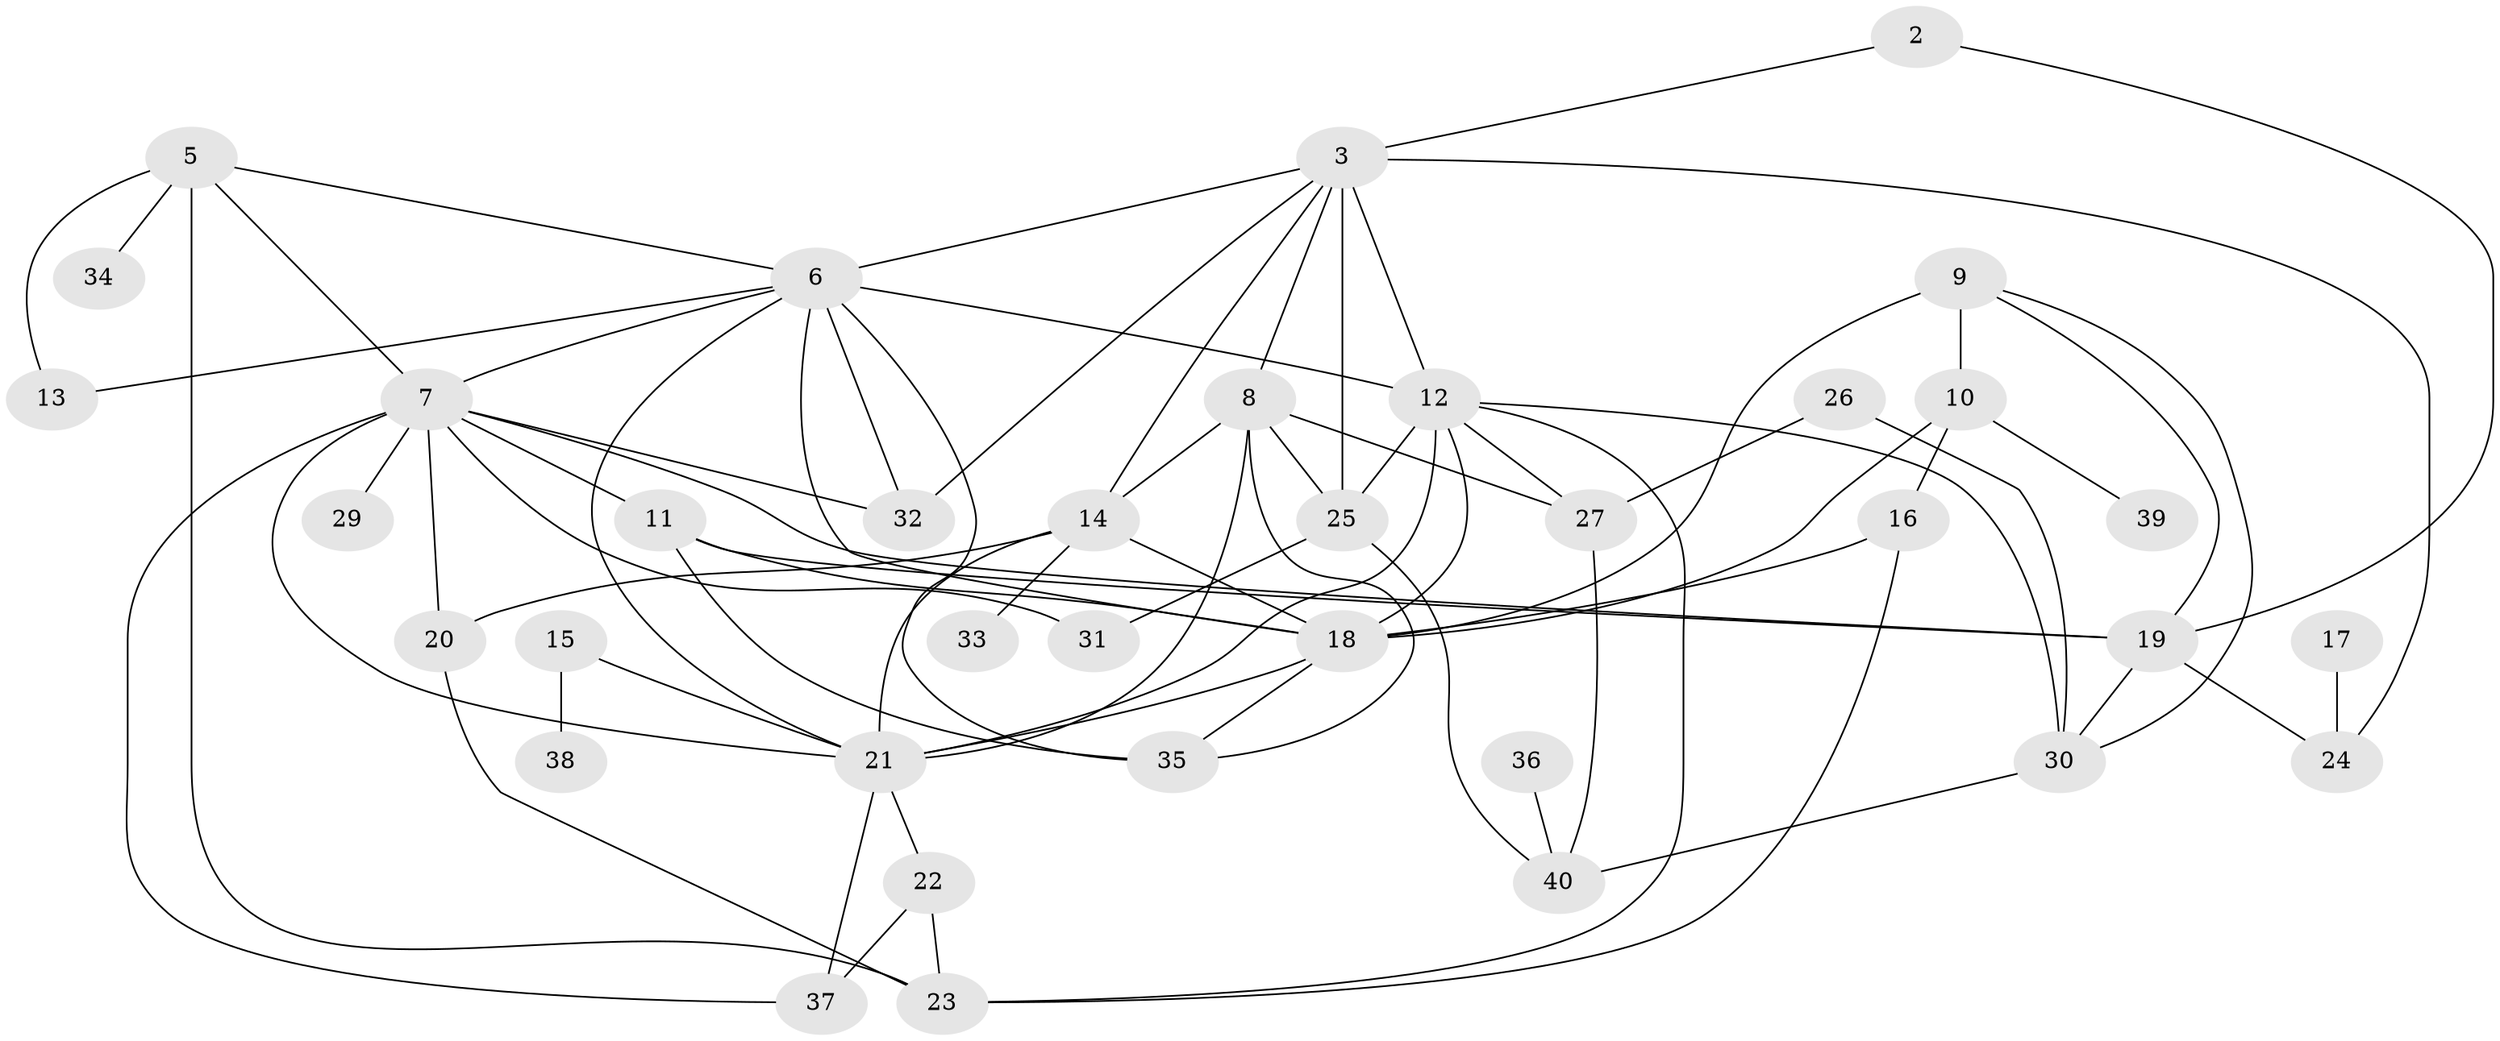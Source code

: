 // original degree distribution, {0: 0.0379746835443038, 2: 0.20253164556962025, 3: 0.27848101265822783, 5: 0.0759493670886076, 4: 0.189873417721519, 1: 0.11392405063291139, 6: 0.08860759493670886, 7: 0.012658227848101266}
// Generated by graph-tools (version 1.1) at 2025/33/03/09/25 02:33:30]
// undirected, 37 vertices, 75 edges
graph export_dot {
graph [start="1"]
  node [color=gray90,style=filled];
  2;
  3;
  5;
  6;
  7;
  8;
  9;
  10;
  11;
  12;
  13;
  14;
  15;
  16;
  17;
  18;
  19;
  20;
  21;
  22;
  23;
  24;
  25;
  26;
  27;
  29;
  30;
  31;
  32;
  33;
  34;
  35;
  36;
  37;
  38;
  39;
  40;
  2 -- 3 [weight=1.0];
  2 -- 19 [weight=1.0];
  3 -- 6 [weight=1.0];
  3 -- 8 [weight=1.0];
  3 -- 12 [weight=2.0];
  3 -- 14 [weight=1.0];
  3 -- 24 [weight=1.0];
  3 -- 25 [weight=1.0];
  3 -- 32 [weight=1.0];
  5 -- 6 [weight=1.0];
  5 -- 7 [weight=1.0];
  5 -- 13 [weight=1.0];
  5 -- 23 [weight=1.0];
  5 -- 34 [weight=1.0];
  6 -- 7 [weight=2.0];
  6 -- 12 [weight=1.0];
  6 -- 13 [weight=1.0];
  6 -- 18 [weight=2.0];
  6 -- 21 [weight=1.0];
  6 -- 32 [weight=1.0];
  6 -- 35 [weight=2.0];
  7 -- 11 [weight=1.0];
  7 -- 19 [weight=1.0];
  7 -- 20 [weight=1.0];
  7 -- 21 [weight=1.0];
  7 -- 29 [weight=1.0];
  7 -- 31 [weight=1.0];
  7 -- 32 [weight=1.0];
  7 -- 37 [weight=1.0];
  8 -- 14 [weight=1.0];
  8 -- 21 [weight=1.0];
  8 -- 25 [weight=3.0];
  8 -- 27 [weight=1.0];
  8 -- 35 [weight=2.0];
  9 -- 10 [weight=1.0];
  9 -- 18 [weight=2.0];
  9 -- 19 [weight=1.0];
  9 -- 30 [weight=1.0];
  10 -- 16 [weight=1.0];
  10 -- 18 [weight=1.0];
  10 -- 39 [weight=1.0];
  11 -- 18 [weight=1.0];
  11 -- 19 [weight=1.0];
  11 -- 35 [weight=1.0];
  12 -- 18 [weight=1.0];
  12 -- 21 [weight=1.0];
  12 -- 23 [weight=1.0];
  12 -- 25 [weight=2.0];
  12 -- 27 [weight=1.0];
  12 -- 30 [weight=1.0];
  14 -- 18 [weight=1.0];
  14 -- 20 [weight=1.0];
  14 -- 21 [weight=1.0];
  14 -- 33 [weight=1.0];
  15 -- 21 [weight=1.0];
  15 -- 38 [weight=1.0];
  16 -- 18 [weight=1.0];
  16 -- 23 [weight=2.0];
  17 -- 24 [weight=1.0];
  18 -- 21 [weight=1.0];
  18 -- 35 [weight=1.0];
  19 -- 24 [weight=1.0];
  19 -- 30 [weight=1.0];
  20 -- 23 [weight=1.0];
  21 -- 22 [weight=1.0];
  21 -- 37 [weight=1.0];
  22 -- 23 [weight=2.0];
  22 -- 37 [weight=1.0];
  25 -- 31 [weight=1.0];
  25 -- 40 [weight=1.0];
  26 -- 27 [weight=1.0];
  26 -- 30 [weight=1.0];
  27 -- 40 [weight=1.0];
  30 -- 40 [weight=1.0];
  36 -- 40 [weight=1.0];
}
